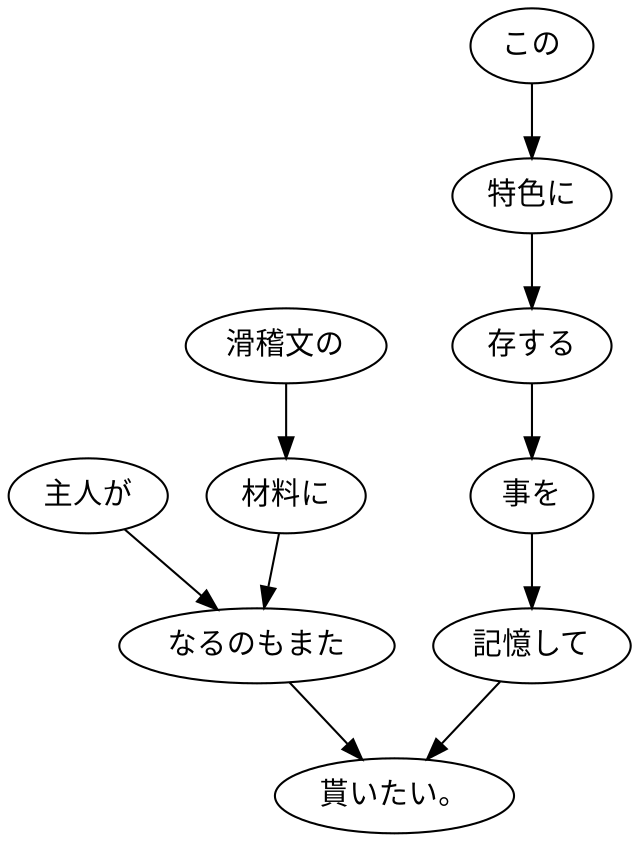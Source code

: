digraph graph5208 {
	node0 [label="主人が"];
	node1 [label="滑稽文の"];
	node2 [label="材料に"];
	node3 [label="なるのもまた"];
	node4 [label="この"];
	node5 [label="特色に"];
	node6 [label="存する"];
	node7 [label="事を"];
	node8 [label="記憶して"];
	node9 [label="貰いたい。"];
	node0 -> node3;
	node1 -> node2;
	node2 -> node3;
	node3 -> node9;
	node4 -> node5;
	node5 -> node6;
	node6 -> node7;
	node7 -> node8;
	node8 -> node9;
}

